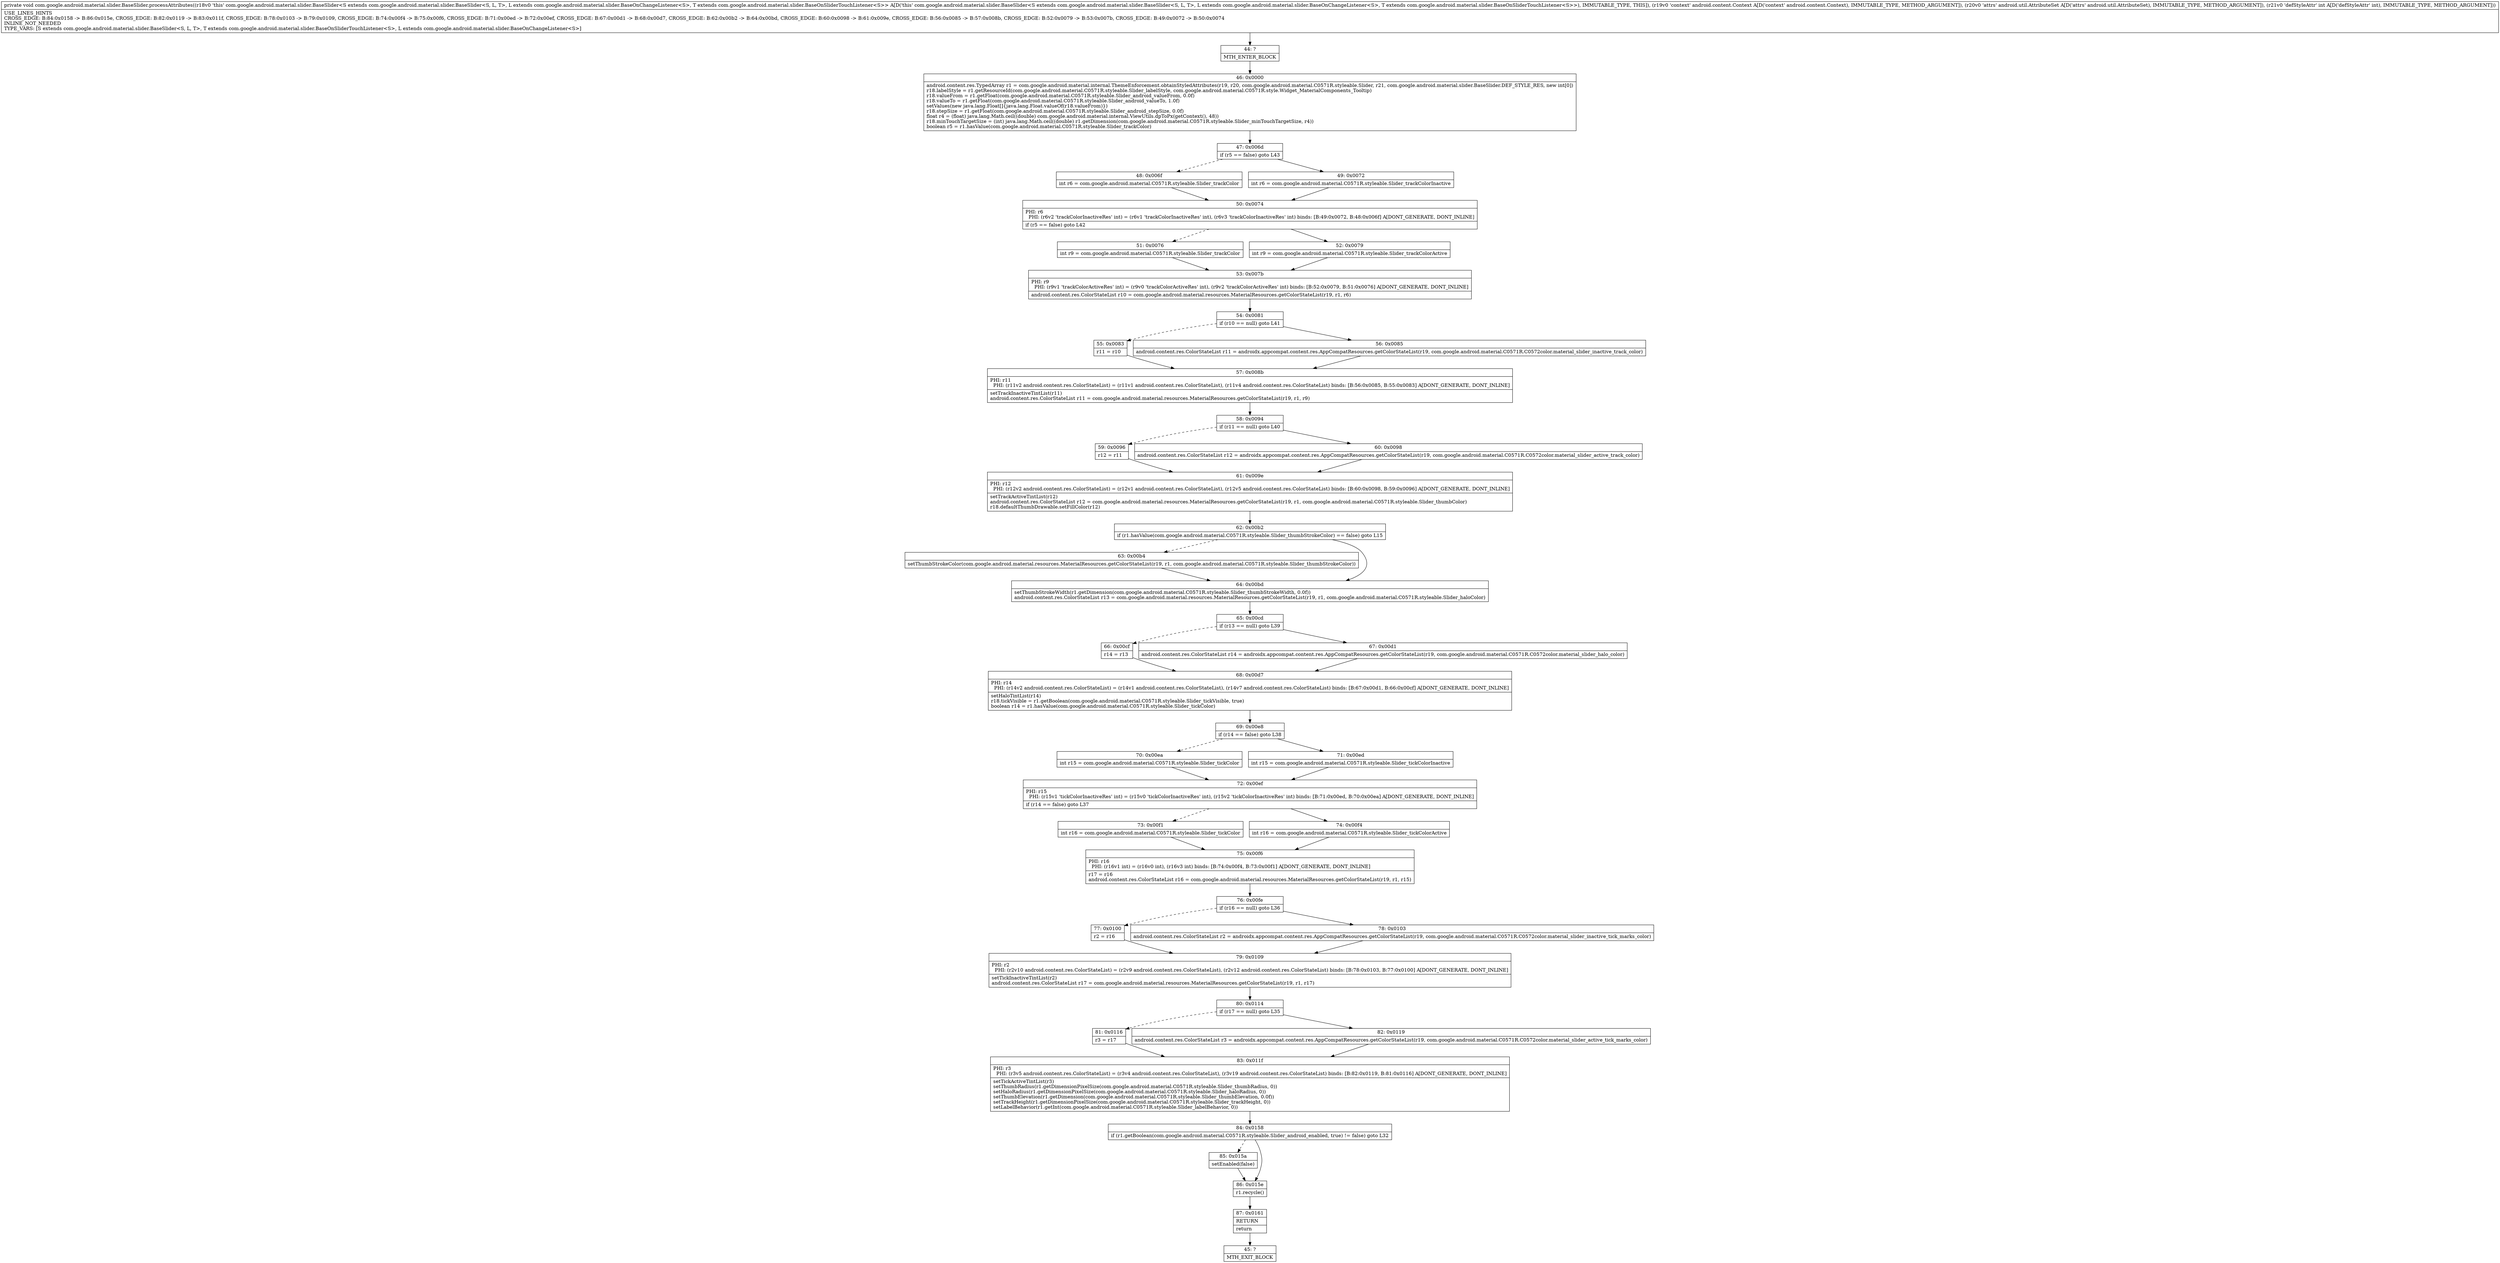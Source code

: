 digraph "CFG forcom.google.android.material.slider.BaseSlider.processAttributes(Landroid\/content\/Context;Landroid\/util\/AttributeSet;I)V" {
Node_44 [shape=record,label="{44\:\ ?|MTH_ENTER_BLOCK\l}"];
Node_46 [shape=record,label="{46\:\ 0x0000|android.content.res.TypedArray r1 = com.google.android.material.internal.ThemeEnforcement.obtainStyledAttributes(r19, r20, com.google.android.material.C0571R.styleable.Slider, r21, com.google.android.material.slider.BaseSlider.DEF_STYLE_RES, new int[0])\lr18.labelStyle = r1.getResourceId(com.google.android.material.C0571R.styleable.Slider_labelStyle, com.google.android.material.C0571R.style.Widget_MaterialComponents_Tooltip)\lr18.valueFrom = r1.getFloat(com.google.android.material.C0571R.styleable.Slider_android_valueFrom, 0.0f)\lr18.valueTo = r1.getFloat(com.google.android.material.C0571R.styleable.Slider_android_valueTo, 1.0f)\lsetValues(new java.lang.Float[]\{java.lang.Float.valueOf(r18.valueFrom)\})\lr18.stepSize = r1.getFloat(com.google.android.material.C0571R.styleable.Slider_android_stepSize, 0.0f)\lfloat r4 = (float) java.lang.Math.ceil((double) com.google.android.material.internal.ViewUtils.dpToPx(getContext(), 48))\lr18.minTouchTargetSize = (int) java.lang.Math.ceil((double) r1.getDimension(com.google.android.material.C0571R.styleable.Slider_minTouchTargetSize, r4))\lboolean r5 = r1.hasValue(com.google.android.material.C0571R.styleable.Slider_trackColor)\l}"];
Node_47 [shape=record,label="{47\:\ 0x006d|if (r5 == false) goto L43\l}"];
Node_48 [shape=record,label="{48\:\ 0x006f|int r6 = com.google.android.material.C0571R.styleable.Slider_trackColor\l}"];
Node_50 [shape=record,label="{50\:\ 0x0074|PHI: r6 \l  PHI: (r6v2 'trackColorInactiveRes' int) = (r6v1 'trackColorInactiveRes' int), (r6v3 'trackColorInactiveRes' int) binds: [B:49:0x0072, B:48:0x006f] A[DONT_GENERATE, DONT_INLINE]\l|if (r5 == false) goto L42\l}"];
Node_51 [shape=record,label="{51\:\ 0x0076|int r9 = com.google.android.material.C0571R.styleable.Slider_trackColor\l}"];
Node_53 [shape=record,label="{53\:\ 0x007b|PHI: r9 \l  PHI: (r9v1 'trackColorActiveRes' int) = (r9v0 'trackColorActiveRes' int), (r9v2 'trackColorActiveRes' int) binds: [B:52:0x0079, B:51:0x0076] A[DONT_GENERATE, DONT_INLINE]\l|android.content.res.ColorStateList r10 = com.google.android.material.resources.MaterialResources.getColorStateList(r19, r1, r6)\l}"];
Node_54 [shape=record,label="{54\:\ 0x0081|if (r10 == null) goto L41\l}"];
Node_55 [shape=record,label="{55\:\ 0x0083|r11 = r10\l}"];
Node_57 [shape=record,label="{57\:\ 0x008b|PHI: r11 \l  PHI: (r11v2 android.content.res.ColorStateList) = (r11v1 android.content.res.ColorStateList), (r11v4 android.content.res.ColorStateList) binds: [B:56:0x0085, B:55:0x0083] A[DONT_GENERATE, DONT_INLINE]\l|setTrackInactiveTintList(r11)\landroid.content.res.ColorStateList r11 = com.google.android.material.resources.MaterialResources.getColorStateList(r19, r1, r9)\l}"];
Node_58 [shape=record,label="{58\:\ 0x0094|if (r11 == null) goto L40\l}"];
Node_59 [shape=record,label="{59\:\ 0x0096|r12 = r11\l}"];
Node_61 [shape=record,label="{61\:\ 0x009e|PHI: r12 \l  PHI: (r12v2 android.content.res.ColorStateList) = (r12v1 android.content.res.ColorStateList), (r12v5 android.content.res.ColorStateList) binds: [B:60:0x0098, B:59:0x0096] A[DONT_GENERATE, DONT_INLINE]\l|setTrackActiveTintList(r12)\landroid.content.res.ColorStateList r12 = com.google.android.material.resources.MaterialResources.getColorStateList(r19, r1, com.google.android.material.C0571R.styleable.Slider_thumbColor)\lr18.defaultThumbDrawable.setFillColor(r12)\l}"];
Node_62 [shape=record,label="{62\:\ 0x00b2|if (r1.hasValue(com.google.android.material.C0571R.styleable.Slider_thumbStrokeColor) == false) goto L15\l}"];
Node_63 [shape=record,label="{63\:\ 0x00b4|setThumbStrokeColor(com.google.android.material.resources.MaterialResources.getColorStateList(r19, r1, com.google.android.material.C0571R.styleable.Slider_thumbStrokeColor))\l}"];
Node_64 [shape=record,label="{64\:\ 0x00bd|setThumbStrokeWidth(r1.getDimension(com.google.android.material.C0571R.styleable.Slider_thumbStrokeWidth, 0.0f))\landroid.content.res.ColorStateList r13 = com.google.android.material.resources.MaterialResources.getColorStateList(r19, r1, com.google.android.material.C0571R.styleable.Slider_haloColor)\l}"];
Node_65 [shape=record,label="{65\:\ 0x00cd|if (r13 == null) goto L39\l}"];
Node_66 [shape=record,label="{66\:\ 0x00cf|r14 = r13\l}"];
Node_68 [shape=record,label="{68\:\ 0x00d7|PHI: r14 \l  PHI: (r14v2 android.content.res.ColorStateList) = (r14v1 android.content.res.ColorStateList), (r14v7 android.content.res.ColorStateList) binds: [B:67:0x00d1, B:66:0x00cf] A[DONT_GENERATE, DONT_INLINE]\l|setHaloTintList(r14)\lr18.tickVisible = r1.getBoolean(com.google.android.material.C0571R.styleable.Slider_tickVisible, true)\lboolean r14 = r1.hasValue(com.google.android.material.C0571R.styleable.Slider_tickColor)\l}"];
Node_69 [shape=record,label="{69\:\ 0x00e8|if (r14 == false) goto L38\l}"];
Node_70 [shape=record,label="{70\:\ 0x00ea|int r15 = com.google.android.material.C0571R.styleable.Slider_tickColor\l}"];
Node_72 [shape=record,label="{72\:\ 0x00ef|PHI: r15 \l  PHI: (r15v1 'tickColorInactiveRes' int) = (r15v0 'tickColorInactiveRes' int), (r15v2 'tickColorInactiveRes' int) binds: [B:71:0x00ed, B:70:0x00ea] A[DONT_GENERATE, DONT_INLINE]\l|if (r14 == false) goto L37\l}"];
Node_73 [shape=record,label="{73\:\ 0x00f1|int r16 = com.google.android.material.C0571R.styleable.Slider_tickColor\l}"];
Node_75 [shape=record,label="{75\:\ 0x00f6|PHI: r16 \l  PHI: (r16v1 int) = (r16v0 int), (r16v3 int) binds: [B:74:0x00f4, B:73:0x00f1] A[DONT_GENERATE, DONT_INLINE]\l|r17 = r16\landroid.content.res.ColorStateList r16 = com.google.android.material.resources.MaterialResources.getColorStateList(r19, r1, r15)\l}"];
Node_76 [shape=record,label="{76\:\ 0x00fe|if (r16 == null) goto L36\l}"];
Node_77 [shape=record,label="{77\:\ 0x0100|r2 = r16\l}"];
Node_79 [shape=record,label="{79\:\ 0x0109|PHI: r2 \l  PHI: (r2v10 android.content.res.ColorStateList) = (r2v9 android.content.res.ColorStateList), (r2v12 android.content.res.ColorStateList) binds: [B:78:0x0103, B:77:0x0100] A[DONT_GENERATE, DONT_INLINE]\l|setTickInactiveTintList(r2)\landroid.content.res.ColorStateList r17 = com.google.android.material.resources.MaterialResources.getColorStateList(r19, r1, r17)\l}"];
Node_80 [shape=record,label="{80\:\ 0x0114|if (r17 == null) goto L35\l}"];
Node_81 [shape=record,label="{81\:\ 0x0116|r3 = r17\l}"];
Node_83 [shape=record,label="{83\:\ 0x011f|PHI: r3 \l  PHI: (r3v5 android.content.res.ColorStateList) = (r3v4 android.content.res.ColorStateList), (r3v19 android.content.res.ColorStateList) binds: [B:82:0x0119, B:81:0x0116] A[DONT_GENERATE, DONT_INLINE]\l|setTickActiveTintList(r3)\lsetThumbRadius(r1.getDimensionPixelSize(com.google.android.material.C0571R.styleable.Slider_thumbRadius, 0))\lsetHaloRadius(r1.getDimensionPixelSize(com.google.android.material.C0571R.styleable.Slider_haloRadius, 0))\lsetThumbElevation(r1.getDimension(com.google.android.material.C0571R.styleable.Slider_thumbElevation, 0.0f))\lsetTrackHeight(r1.getDimensionPixelSize(com.google.android.material.C0571R.styleable.Slider_trackHeight, 0))\lsetLabelBehavior(r1.getInt(com.google.android.material.C0571R.styleable.Slider_labelBehavior, 0))\l}"];
Node_84 [shape=record,label="{84\:\ 0x0158|if (r1.getBoolean(com.google.android.material.C0571R.styleable.Slider_android_enabled, true) != false) goto L32\l}"];
Node_85 [shape=record,label="{85\:\ 0x015a|setEnabled(false)\l}"];
Node_86 [shape=record,label="{86\:\ 0x015e|r1.recycle()\l}"];
Node_87 [shape=record,label="{87\:\ 0x0161|RETURN\l|return\l}"];
Node_45 [shape=record,label="{45\:\ ?|MTH_EXIT_BLOCK\l}"];
Node_82 [shape=record,label="{82\:\ 0x0119|android.content.res.ColorStateList r3 = androidx.appcompat.content.res.AppCompatResources.getColorStateList(r19, com.google.android.material.C0571R.C0572color.material_slider_active_tick_marks_color)\l}"];
Node_78 [shape=record,label="{78\:\ 0x0103|android.content.res.ColorStateList r2 = androidx.appcompat.content.res.AppCompatResources.getColorStateList(r19, com.google.android.material.C0571R.C0572color.material_slider_inactive_tick_marks_color)\l}"];
Node_74 [shape=record,label="{74\:\ 0x00f4|int r16 = com.google.android.material.C0571R.styleable.Slider_tickColorActive\l}"];
Node_71 [shape=record,label="{71\:\ 0x00ed|int r15 = com.google.android.material.C0571R.styleable.Slider_tickColorInactive\l}"];
Node_67 [shape=record,label="{67\:\ 0x00d1|android.content.res.ColorStateList r14 = androidx.appcompat.content.res.AppCompatResources.getColorStateList(r19, com.google.android.material.C0571R.C0572color.material_slider_halo_color)\l}"];
Node_60 [shape=record,label="{60\:\ 0x0098|android.content.res.ColorStateList r12 = androidx.appcompat.content.res.AppCompatResources.getColorStateList(r19, com.google.android.material.C0571R.C0572color.material_slider_active_track_color)\l}"];
Node_56 [shape=record,label="{56\:\ 0x0085|android.content.res.ColorStateList r11 = androidx.appcompat.content.res.AppCompatResources.getColorStateList(r19, com.google.android.material.C0571R.C0572color.material_slider_inactive_track_color)\l}"];
Node_52 [shape=record,label="{52\:\ 0x0079|int r9 = com.google.android.material.C0571R.styleable.Slider_trackColorActive\l}"];
Node_49 [shape=record,label="{49\:\ 0x0072|int r6 = com.google.android.material.C0571R.styleable.Slider_trackColorInactive\l}"];
MethodNode[shape=record,label="{private void com.google.android.material.slider.BaseSlider.processAttributes((r18v0 'this' com.google.android.material.slider.BaseSlider\<S extends com.google.android.material.slider.BaseSlider\<S, L, T\>, L extends com.google.android.material.slider.BaseOnChangeListener\<S\>, T extends com.google.android.material.slider.BaseOnSliderTouchListener\<S\>\> A[D('this' com.google.android.material.slider.BaseSlider\<S extends com.google.android.material.slider.BaseSlider\<S, L, T\>, L extends com.google.android.material.slider.BaseOnChangeListener\<S\>, T extends com.google.android.material.slider.BaseOnSliderTouchListener\<S\>\>), IMMUTABLE_TYPE, THIS]), (r19v0 'context' android.content.Context A[D('context' android.content.Context), IMMUTABLE_TYPE, METHOD_ARGUMENT]), (r20v0 'attrs' android.util.AttributeSet A[D('attrs' android.util.AttributeSet), IMMUTABLE_TYPE, METHOD_ARGUMENT]), (r21v0 'defStyleAttr' int A[D('defStyleAttr' int), IMMUTABLE_TYPE, METHOD_ARGUMENT]))  | USE_LINES_HINTS\lCROSS_EDGE: B:84:0x0158 \-\> B:86:0x015e, CROSS_EDGE: B:82:0x0119 \-\> B:83:0x011f, CROSS_EDGE: B:78:0x0103 \-\> B:79:0x0109, CROSS_EDGE: B:74:0x00f4 \-\> B:75:0x00f6, CROSS_EDGE: B:71:0x00ed \-\> B:72:0x00ef, CROSS_EDGE: B:67:0x00d1 \-\> B:68:0x00d7, CROSS_EDGE: B:62:0x00b2 \-\> B:64:0x00bd, CROSS_EDGE: B:60:0x0098 \-\> B:61:0x009e, CROSS_EDGE: B:56:0x0085 \-\> B:57:0x008b, CROSS_EDGE: B:52:0x0079 \-\> B:53:0x007b, CROSS_EDGE: B:49:0x0072 \-\> B:50:0x0074\lINLINE_NOT_NEEDED\lTYPE_VARS: [S extends com.google.android.material.slider.BaseSlider\<S, L, T\>, T extends com.google.android.material.slider.BaseOnSliderTouchListener\<S\>, L extends com.google.android.material.slider.BaseOnChangeListener\<S\>]\l}"];
MethodNode -> Node_44;Node_44 -> Node_46;
Node_46 -> Node_47;
Node_47 -> Node_48[style=dashed];
Node_47 -> Node_49;
Node_48 -> Node_50;
Node_50 -> Node_51[style=dashed];
Node_50 -> Node_52;
Node_51 -> Node_53;
Node_53 -> Node_54;
Node_54 -> Node_55[style=dashed];
Node_54 -> Node_56;
Node_55 -> Node_57;
Node_57 -> Node_58;
Node_58 -> Node_59[style=dashed];
Node_58 -> Node_60;
Node_59 -> Node_61;
Node_61 -> Node_62;
Node_62 -> Node_63[style=dashed];
Node_62 -> Node_64;
Node_63 -> Node_64;
Node_64 -> Node_65;
Node_65 -> Node_66[style=dashed];
Node_65 -> Node_67;
Node_66 -> Node_68;
Node_68 -> Node_69;
Node_69 -> Node_70[style=dashed];
Node_69 -> Node_71;
Node_70 -> Node_72;
Node_72 -> Node_73[style=dashed];
Node_72 -> Node_74;
Node_73 -> Node_75;
Node_75 -> Node_76;
Node_76 -> Node_77[style=dashed];
Node_76 -> Node_78;
Node_77 -> Node_79;
Node_79 -> Node_80;
Node_80 -> Node_81[style=dashed];
Node_80 -> Node_82;
Node_81 -> Node_83;
Node_83 -> Node_84;
Node_84 -> Node_85[style=dashed];
Node_84 -> Node_86;
Node_85 -> Node_86;
Node_86 -> Node_87;
Node_87 -> Node_45;
Node_82 -> Node_83;
Node_78 -> Node_79;
Node_74 -> Node_75;
Node_71 -> Node_72;
Node_67 -> Node_68;
Node_60 -> Node_61;
Node_56 -> Node_57;
Node_52 -> Node_53;
Node_49 -> Node_50;
}


